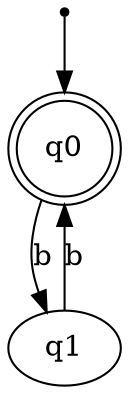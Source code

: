 digraph {
	inic[shape=point];
    inic->q0;
    q0->q1 [label="b"];
    q1->q0 [label="b"];

    q0[shape=doublecircle];
}